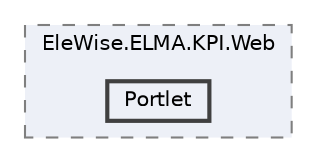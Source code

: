 digraph "Web/Modules/EleWise.ELMA.KPI.Web/Portlet"
{
 // LATEX_PDF_SIZE
  bgcolor="transparent";
  edge [fontname=Helvetica,fontsize=10,labelfontname=Helvetica,labelfontsize=10];
  node [fontname=Helvetica,fontsize=10,shape=box,height=0.2,width=0.4];
  compound=true
  subgraph clusterdir_b8a3bbf1f972276162a9e7650d9a3def {
    graph [ bgcolor="#edf0f7", pencolor="grey50", label="EleWise.ELMA.KPI.Web", fontname=Helvetica,fontsize=10 style="filled,dashed", URL="dir_b8a3bbf1f972276162a9e7650d9a3def.html",tooltip=""]
  dir_b3a94199e350c764d6da841233e617cf [label="Portlet", fillcolor="#edf0f7", color="grey25", style="filled,bold", URL="dir_b3a94199e350c764d6da841233e617cf.html",tooltip=""];
  }
}
